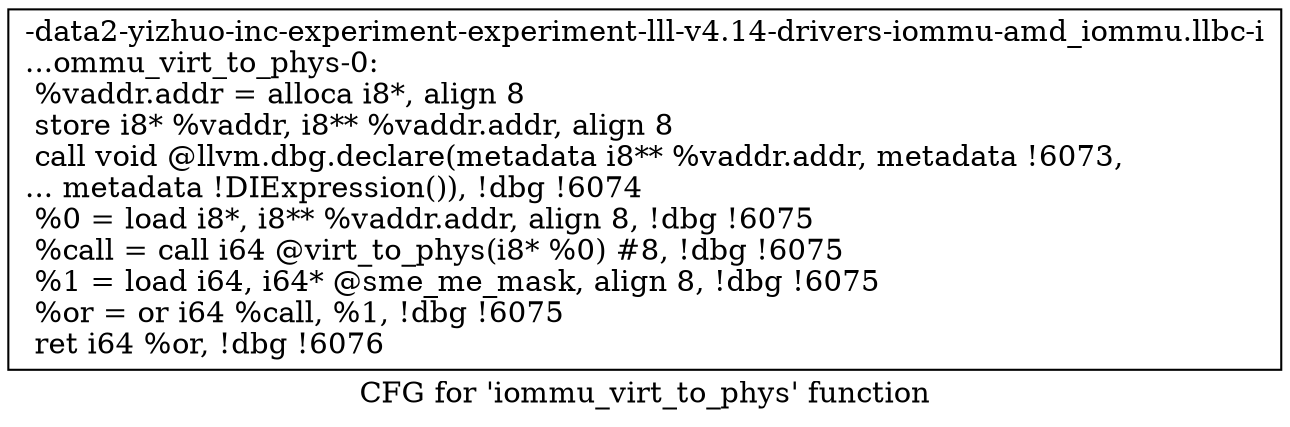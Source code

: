 digraph "CFG for 'iommu_virt_to_phys' function" {
	label="CFG for 'iommu_virt_to_phys' function";

	Node0x561b948034c0 [shape=record,label="{-data2-yizhuo-inc-experiment-experiment-lll-v4.14-drivers-iommu-amd_iommu.llbc-i\l...ommu_virt_to_phys-0:\l  %vaddr.addr = alloca i8*, align 8\l  store i8* %vaddr, i8** %vaddr.addr, align 8\l  call void @llvm.dbg.declare(metadata i8** %vaddr.addr, metadata !6073,\l... metadata !DIExpression()), !dbg !6074\l  %0 = load i8*, i8** %vaddr.addr, align 8, !dbg !6075\l  %call = call i64 @virt_to_phys(i8* %0) #8, !dbg !6075\l  %1 = load i64, i64* @sme_me_mask, align 8, !dbg !6075\l  %or = or i64 %call, %1, !dbg !6075\l  ret i64 %or, !dbg !6076\l}"];
}
